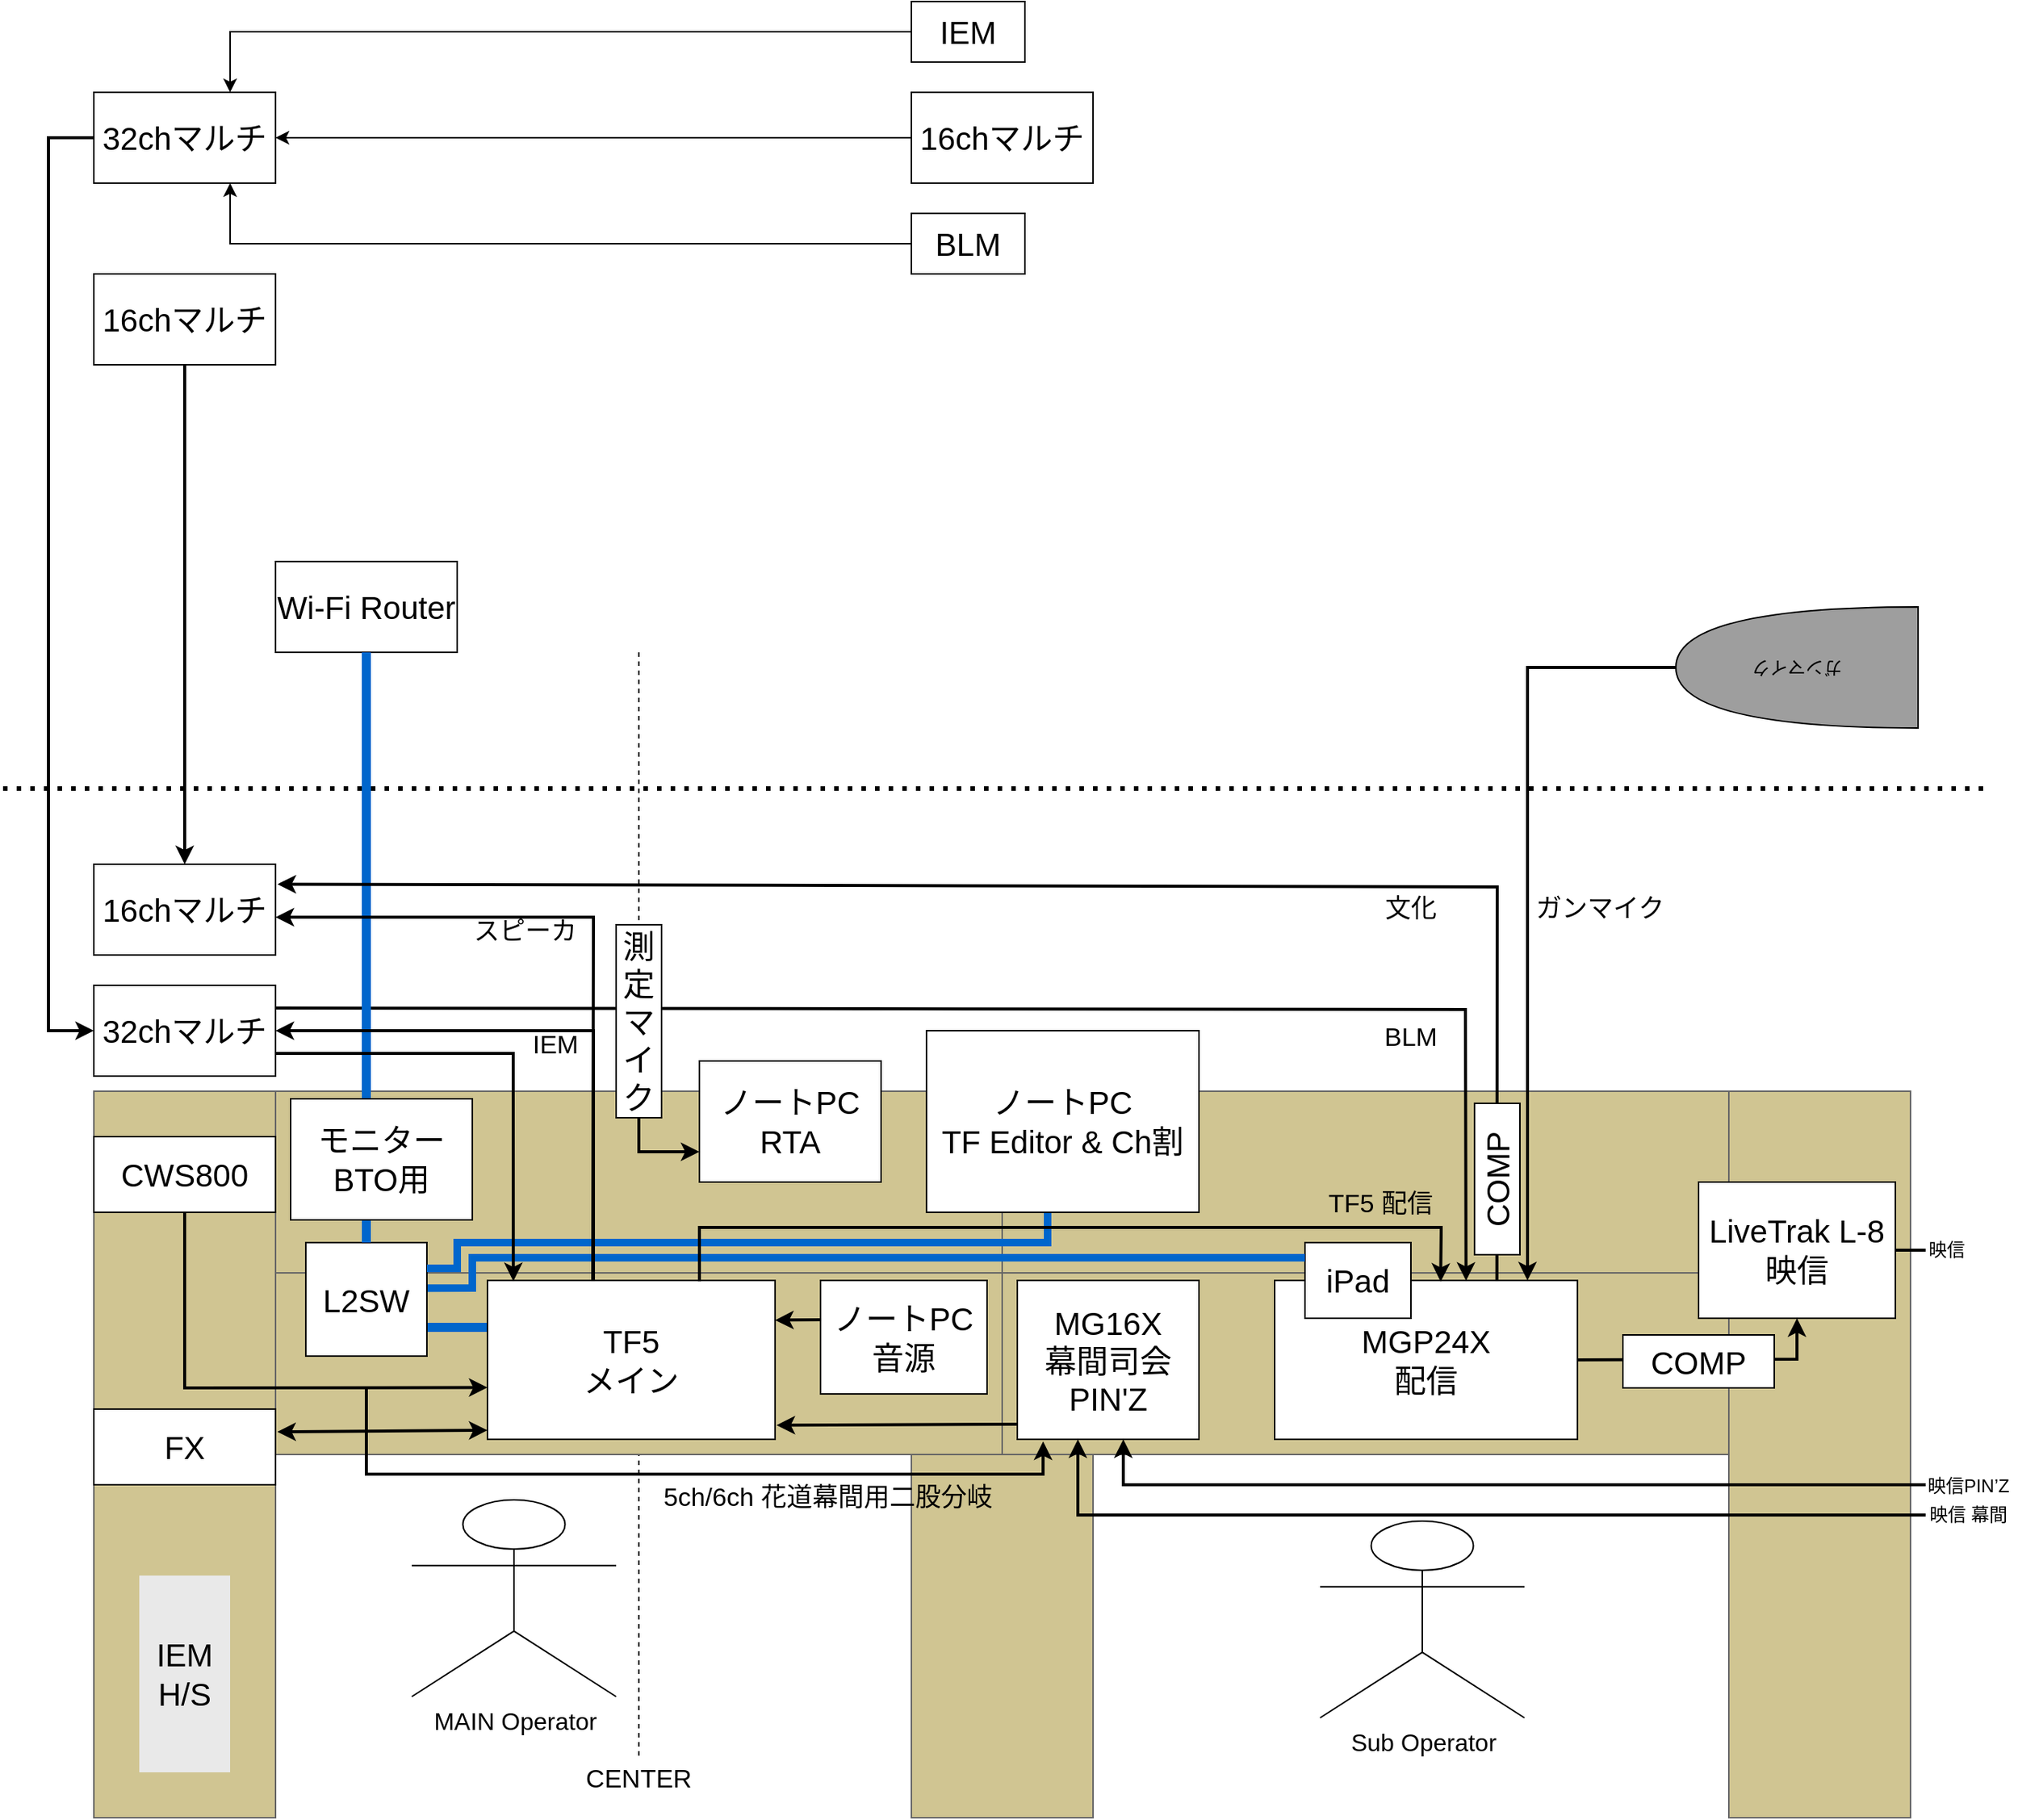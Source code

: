 <mxfile version="27.2.0">
  <diagram name="ページ1" id="uJLQbuFZ7j_eWbe-wUxK">
    <mxGraphModel dx="1747" dy="2171" grid="1" gridSize="10" guides="1" tooltips="1" connect="1" arrows="1" fold="1" page="1" pageScale="1" pageWidth="827" pageHeight="1169" math="0" shadow="0">
      <root>
        <mxCell id="0" />
        <mxCell id="1" parent="0" />
        <mxCell id="k81JDMy24xIKwbwBN7yX-11" value="" style="rounded=0;whiteSpace=wrap;html=1;rotation=-90;fillColor=#D0C592;fontColor=#333333;strokeColor=#666666;" vertex="1" parent="1">
          <mxGeometry x="440" y="380" width="480" height="120" as="geometry" />
        </mxCell>
        <mxCell id="7QV5RM0tw6dBP5alvUfI-29" value="" style="endArrow=none;html=1;rounded=0;dashed=1;" parent="1" edge="1">
          <mxGeometry width="50" height="50" relative="1" as="geometry">
            <mxPoint x="440" y="-90" as="sourcePoint" />
            <mxPoint x="440" y="640" as="targetPoint" />
          </mxGeometry>
        </mxCell>
        <mxCell id="7QV5RM0tw6dBP5alvUfI-16" value="" style="rounded=0;whiteSpace=wrap;html=1;rotation=-90;fillColor=#D0C592;fontColor=#333333;strokeColor=#666666;" parent="1" vertex="1">
          <mxGeometry x="-100" y="380" width="480" height="120" as="geometry" />
        </mxCell>
        <mxCell id="7QV5RM0tw6dBP5alvUfI-20" value="" style="rounded=0;whiteSpace=wrap;html=1;rotation=0;fillColor=#D0C592;fontColor=#333333;strokeColor=#666666;" parent="1" vertex="1">
          <mxGeometry x="200" y="200" width="480" height="120" as="geometry" />
        </mxCell>
        <mxCell id="7QV5RM0tw6dBP5alvUfI-21" value="" style="rounded=0;whiteSpace=wrap;html=1;rotation=0;fillColor=#D0C592;fontColor=#333333;strokeColor=#666666;" parent="1" vertex="1">
          <mxGeometry x="200" y="320" width="480" height="120" as="geometry" />
        </mxCell>
        <mxCell id="7QV5RM0tw6dBP5alvUfI-22" value="" style="rounded=0;whiteSpace=wrap;html=1;rotation=0;fillColor=#D0C592;fontColor=#333333;strokeColor=#666666;" parent="1" vertex="1">
          <mxGeometry x="680" y="200" width="480" height="120" as="geometry" />
        </mxCell>
        <mxCell id="7QV5RM0tw6dBP5alvUfI-23" value="" style="rounded=0;whiteSpace=wrap;html=1;rotation=0;fillColor=#D0C592;fontColor=#333333;strokeColor=#666666;" parent="1" vertex="1">
          <mxGeometry x="680" y="320" width="480" height="120" as="geometry" />
        </mxCell>
        <mxCell id="7QV5RM0tw6dBP5alvUfI-24" value="" style="rounded=0;whiteSpace=wrap;html=1;rotation=-90;fillColor=#D0C592;fontColor=#333333;strokeColor=#666666;" parent="1" vertex="1">
          <mxGeometry x="980" y="380" width="480" height="120" as="geometry" />
        </mxCell>
        <mxCell id="7QV5RM0tw6dBP5alvUfI-26" value="&lt;span style=&quot;font-size: 21px;&quot;&gt;MGP24X&lt;/span&gt;&lt;div&gt;&lt;span style=&quot;font-size: 21px;&quot;&gt;配信&lt;/span&gt;&lt;/div&gt;" style="rounded=0;whiteSpace=wrap;html=1;" parent="1" vertex="1">
          <mxGeometry x="860" y="325" width="200" height="105" as="geometry" />
        </mxCell>
        <mxCell id="7QV5RM0tw6dBP5alvUfI-27" value="&lt;span style=&quot;font-size: 21px;&quot;&gt;LiveTrak L-8&lt;/span&gt;&lt;div&gt;&lt;span style=&quot;font-size: 21px;&quot;&gt;映信&lt;/span&gt;&lt;/div&gt;" style="rounded=0;whiteSpace=wrap;html=1;" parent="1" vertex="1">
          <mxGeometry x="1140" y="260" width="130" height="90" as="geometry" />
        </mxCell>
        <mxCell id="7QV5RM0tw6dBP5alvUfI-28" value="&lt;span style=&quot;font-size: 21px;&quot;&gt;MG16X&lt;/span&gt;&lt;div&gt;&lt;span style=&quot;font-size: 21px;&quot;&gt;幕間司会PIN&#39;Z&lt;/span&gt;&lt;/div&gt;" style="rounded=0;whiteSpace=wrap;html=1;" parent="1" vertex="1">
          <mxGeometry x="690" y="325" width="120" height="105" as="geometry" />
        </mxCell>
        <mxCell id="5Y9IuRbjR0Gg4in4yKaj-1" value="&lt;span style=&quot;font-size: 21px;&quot;&gt;32chマルチ&lt;/span&gt;" style="rounded=0;whiteSpace=wrap;html=1;" parent="1" vertex="1">
          <mxGeometry x="80" y="130" width="120" height="60" as="geometry" />
        </mxCell>
        <mxCell id="5Y9IuRbjR0Gg4in4yKaj-2" value="&lt;span style=&quot;font-size: 21px;&quot;&gt;CWS800&lt;/span&gt;" style="rounded=0;whiteSpace=wrap;html=1;" parent="1" vertex="1">
          <mxGeometry x="80" y="230" width="120" height="50" as="geometry" />
        </mxCell>
        <mxCell id="5Y9IuRbjR0Gg4in4yKaj-6" value="&lt;span style=&quot;font-size: 21px;&quot;&gt;ノートPC&lt;/span&gt;&lt;div&gt;&lt;span style=&quot;font-size: 21px;&quot;&gt;RTA&lt;/span&gt;&lt;/div&gt;" style="rounded=0;whiteSpace=wrap;html=1;" parent="1" vertex="1">
          <mxGeometry x="480" y="180" width="120" height="80" as="geometry" />
        </mxCell>
        <mxCell id="5Y9IuRbjR0Gg4in4yKaj-9" value="&lt;span style=&quot;font-size: 21px;&quot;&gt;Wi-Fi Router&lt;/span&gt;" style="rounded=0;whiteSpace=wrap;html=1;" parent="1" vertex="1">
          <mxGeometry x="200" y="-150" width="120" height="60" as="geometry" />
        </mxCell>
        <mxCell id="5Y9IuRbjR0Gg4in4yKaj-12" value="" style="endArrow=classic;html=1;rounded=0;strokeWidth=2;" parent="1" edge="1">
          <mxGeometry width="50" height="50" relative="1" as="geometry">
            <mxPoint x="1290" y="460" as="sourcePoint" />
            <mxPoint x="760" y="430" as="targetPoint" />
            <Array as="points">
              <mxPoint x="760" y="460" />
            </Array>
          </mxGeometry>
        </mxCell>
        <mxCell id="5Y9IuRbjR0Gg4in4yKaj-13" value="" style="endArrow=classic;html=1;rounded=0;strokeWidth=2;" parent="1" edge="1">
          <mxGeometry width="50" height="50" relative="1" as="geometry">
            <mxPoint x="1290" y="480" as="sourcePoint" />
            <mxPoint x="730" y="430" as="targetPoint" />
            <Array as="points">
              <mxPoint x="730" y="480" />
            </Array>
          </mxGeometry>
        </mxCell>
        <mxCell id="5Y9IuRbjR0Gg4in4yKaj-14" value="&lt;span style=&quot;font-size: 21px;&quot;&gt;ノートPC&lt;/span&gt;&lt;div&gt;&lt;span style=&quot;font-size: 21px;&quot;&gt;音源&lt;/span&gt;&lt;/div&gt;" style="rounded=0;whiteSpace=wrap;html=1;" parent="1" vertex="1">
          <mxGeometry x="560" y="325" width="110" height="75" as="geometry" />
        </mxCell>
        <mxCell id="5Y9IuRbjR0Gg4in4yKaj-15" value="" style="endArrow=classic;html=1;rounded=0;entryX=1;entryY=0.25;entryDx=0;entryDy=0;strokeWidth=2;" parent="1" target="7QV5RM0tw6dBP5alvUfI-25" edge="1">
          <mxGeometry width="50" height="50" relative="1" as="geometry">
            <mxPoint x="560" y="351" as="sourcePoint" />
            <mxPoint x="730" y="330" as="targetPoint" />
          </mxGeometry>
        </mxCell>
        <mxCell id="5Y9IuRbjR0Gg4in4yKaj-16" value="" style="endArrow=classic;html=1;rounded=0;exitX=0.004;exitY=0.905;exitDx=0;exitDy=0;exitPerimeter=0;entryX=1.005;entryY=0.911;entryDx=0;entryDy=0;entryPerimeter=0;strokeWidth=2;" parent="1" source="7QV5RM0tw6dBP5alvUfI-28" target="7QV5RM0tw6dBP5alvUfI-25" edge="1">
          <mxGeometry width="50" height="50" relative="1" as="geometry">
            <mxPoint x="600" y="380" as="sourcePoint" />
            <mxPoint x="650" y="330" as="targetPoint" />
          </mxGeometry>
        </mxCell>
        <mxCell id="5Y9IuRbjR0Gg4in4yKaj-17" value="" style="endArrow=none;html=1;rounded=0;exitX=0;exitY=0.75;exitDx=0;exitDy=0;entryX=0.5;entryY=1;entryDx=0;entryDy=0;startArrow=classic;startFill=1;endFill=0;strokeWidth=2;" parent="1" source="5Y9IuRbjR0Gg4in4yKaj-6" target="5Y9IuRbjR0Gg4in4yKaj-11" edge="1">
          <mxGeometry width="50" height="50" relative="1" as="geometry">
            <mxPoint x="640" y="160" as="sourcePoint" />
            <mxPoint x="590" y="140" as="targetPoint" />
            <Array as="points">
              <mxPoint x="440" y="240" />
            </Array>
          </mxGeometry>
        </mxCell>
        <mxCell id="5Y9IuRbjR0Gg4in4yKaj-19" value="&lt;span style=&quot;font-size: 21px;&quot;&gt;iPad&lt;/span&gt;" style="rounded=0;whiteSpace=wrap;html=1;" parent="1" vertex="1">
          <mxGeometry x="880" y="300" width="70" height="50" as="geometry" />
        </mxCell>
        <mxCell id="5Y9IuRbjR0Gg4in4yKaj-20" value="" style="endArrow=none;html=1;rounded=0;exitX=0.968;exitY=0.402;exitDx=0;exitDy=0;strokeColor=#0066CC;strokeWidth=5;exitPerimeter=0;" parent="1" source="5Y9IuRbjR0Gg4in4yKaj-3" edge="1">
          <mxGeometry width="50" height="50" relative="1" as="geometry">
            <mxPoint x="300" y="320" as="sourcePoint" />
            <mxPoint x="880" y="310" as="targetPoint" />
            <Array as="points">
              <mxPoint x="330" y="330" />
              <mxPoint x="330" y="310" />
              <mxPoint x="720" y="310" />
            </Array>
          </mxGeometry>
        </mxCell>
        <mxCell id="5Y9IuRbjR0Gg4in4yKaj-22" value="" style="endArrow=none;html=1;rounded=0;exitX=0.982;exitY=0.747;exitDx=0;exitDy=0;entryX=0.01;entryY=0.295;entryDx=0;entryDy=0;entryPerimeter=0;strokeColor=#0066CC;strokeWidth=6;exitPerimeter=0;" parent="1" source="5Y9IuRbjR0Gg4in4yKaj-3" target="7QV5RM0tw6dBP5alvUfI-25" edge="1">
          <mxGeometry width="50" height="50" relative="1" as="geometry">
            <mxPoint x="410" y="330" as="sourcePoint" />
            <mxPoint x="460" y="280" as="targetPoint" />
          </mxGeometry>
        </mxCell>
        <mxCell id="7QV5RM0tw6dBP5alvUfI-25" value="&lt;font style=&quot;font-size: 21px;&quot;&gt;TF5&lt;/font&gt;&lt;div&gt;&lt;font style=&quot;font-size: 21px;&quot;&gt;メイン&lt;/font&gt;&lt;/div&gt;" style="rounded=0;whiteSpace=wrap;html=1;" parent="1" vertex="1">
          <mxGeometry x="340" y="325" width="190" height="105" as="geometry" />
        </mxCell>
        <mxCell id="5Y9IuRbjR0Gg4in4yKaj-3" value="&lt;span style=&quot;font-size: 21px;&quot;&gt;L2SW&lt;/span&gt;" style="rounded=0;whiteSpace=wrap;html=1;" parent="1" vertex="1">
          <mxGeometry x="220" y="300" width="80" height="75" as="geometry" />
        </mxCell>
        <mxCell id="5Y9IuRbjR0Gg4in4yKaj-23" value="" style="endArrow=none;html=1;rounded=0;exitX=0.99;exitY=0.478;exitDx=0;exitDy=0;strokeColor=#0066CC;strokeWidth=5;exitPerimeter=0;" parent="1" edge="1">
          <mxGeometry width="50" height="50" relative="1" as="geometry">
            <mxPoint x="300" y="317" as="sourcePoint" />
            <mxPoint x="710" y="280" as="targetPoint" />
            <Array as="points">
              <mxPoint x="320" y="317" />
              <mxPoint x="320" y="300" />
              <mxPoint x="710" y="300" />
            </Array>
          </mxGeometry>
        </mxCell>
        <mxCell id="5Y9IuRbjR0Gg4in4yKaj-5" value="&lt;span style=&quot;font-size: 21px;&quot;&gt;ノートPC&lt;/span&gt;&lt;div&gt;&lt;span style=&quot;font-size: 21px;&quot;&gt;TF Editor &amp;amp; Ch割&lt;/span&gt;&lt;/div&gt;" style="rounded=0;whiteSpace=wrap;html=1;" parent="1" vertex="1">
          <mxGeometry x="630" y="160" width="180" height="120" as="geometry" />
        </mxCell>
        <mxCell id="5Y9IuRbjR0Gg4in4yKaj-24" value="" style="endArrow=classic;html=1;rounded=0;exitX=1;exitY=0.5;exitDx=0;exitDy=0;entryX=0.5;entryY=1;entryDx=0;entryDy=0;strokeWidth=2;" parent="1" source="7QV5RM0tw6dBP5alvUfI-26" target="7QV5RM0tw6dBP5alvUfI-27" edge="1">
          <mxGeometry width="50" height="50" relative="1" as="geometry">
            <mxPoint x="1000" y="360" as="sourcePoint" />
            <mxPoint x="1050" y="310" as="targetPoint" />
            <Array as="points">
              <mxPoint x="1205" y="377" />
            </Array>
          </mxGeometry>
        </mxCell>
        <mxCell id="5Y9IuRbjR0Gg4in4yKaj-25" value="" style="endArrow=classic;html=1;rounded=0;exitX=1;exitY=0.25;exitDx=0;exitDy=0;entryX=0.632;entryY=0.002;entryDx=0;entryDy=0;entryPerimeter=0;strokeWidth=2;" parent="1" source="5Y9IuRbjR0Gg4in4yKaj-1" target="7QV5RM0tw6dBP5alvUfI-26" edge="1">
          <mxGeometry width="50" height="50" relative="1" as="geometry">
            <mxPoint x="220" y="145.63" as="sourcePoint" />
            <mxPoint x="1000.2" y="325.0" as="targetPoint" />
            <Array as="points">
              <mxPoint x="986" y="146" />
            </Array>
          </mxGeometry>
        </mxCell>
        <mxCell id="5Y9IuRbjR0Gg4in4yKaj-11" value="&lt;span style=&quot;font-size: 21px;&quot;&gt;測&lt;/span&gt;&lt;div&gt;&lt;span style=&quot;font-size: 21px;&quot;&gt;定&lt;/span&gt;&lt;/div&gt;&lt;div&gt;&lt;span style=&quot;font-size: 21px;&quot;&gt;マ&lt;/span&gt;&lt;/div&gt;&lt;div&gt;&lt;span style=&quot;font-size: 21px;&quot;&gt;イ&lt;/span&gt;&lt;/div&gt;&lt;div&gt;&lt;span style=&quot;font-size: 21px;&quot;&gt;ク&lt;/span&gt;&lt;/div&gt;" style="rounded=0;whiteSpace=wrap;html=1;" parent="1" vertex="1">
          <mxGeometry x="425" y="90" width="30" height="127.5" as="geometry" />
        </mxCell>
        <mxCell id="5Y9IuRbjR0Gg4in4yKaj-26" value="" style="endArrow=classic;html=1;rounded=0;entryX=0.893;entryY=-0.004;entryDx=0;entryDy=0;entryPerimeter=0;strokeWidth=2;" parent="1" edge="1">
          <mxGeometry width="50" height="50" relative="1" as="geometry">
            <mxPoint x="1132" y="-80" as="sourcePoint" />
            <mxPoint x="1027" y="325.0" as="targetPoint" />
            <Array as="points">
              <mxPoint x="1027" y="-80" />
            </Array>
          </mxGeometry>
        </mxCell>
        <mxCell id="5Y9IuRbjR0Gg4in4yKaj-27" value="" style="endArrow=classic;html=1;rounded=0;exitX=0.737;exitY=0.006;exitDx=0;exitDy=0;entryX=0.548;entryY=0.008;entryDx=0;entryDy=0;entryPerimeter=0;exitPerimeter=0;strokeWidth=2;" parent="1" source="7QV5RM0tw6dBP5alvUfI-25" target="7QV5RM0tw6dBP5alvUfI-26" edge="1">
          <mxGeometry width="50" height="50" relative="1" as="geometry">
            <mxPoint x="620" y="380" as="sourcePoint" />
            <mxPoint x="930" y="120" as="targetPoint" />
            <Array as="points">
              <mxPoint x="480" y="290" />
              <mxPoint x="970" y="290" />
            </Array>
          </mxGeometry>
        </mxCell>
        <mxCell id="5Y9IuRbjR0Gg4in4yKaj-28" value="&lt;span style=&quot;font-size: 21px;&quot;&gt;16chマルチ&lt;/span&gt;" style="rounded=0;whiteSpace=wrap;html=1;" parent="1" vertex="1">
          <mxGeometry x="80" y="50" width="120" height="60" as="geometry" />
        </mxCell>
        <mxCell id="5Y9IuRbjR0Gg4in4yKaj-29" value="" style="endArrow=none;html=1;rounded=0;exitX=0.5;exitY=0;exitDx=0;exitDy=0;strokeColor=#0066CC;strokeWidth=6;entryX=0.5;entryY=1;entryDx=0;entryDy=0;" parent="1" source="5Y9IuRbjR0Gg4in4yKaj-3" target="5Y9IuRbjR0Gg4in4yKaj-9" edge="1">
          <mxGeometry width="50" height="50" relative="1" as="geometry">
            <mxPoint x="240" y="160" as="sourcePoint" />
            <mxPoint x="260" y="-80" as="targetPoint" />
          </mxGeometry>
        </mxCell>
        <mxCell id="5Y9IuRbjR0Gg4in4yKaj-4" value="&lt;span style=&quot;font-size: 21px;&quot;&gt;モニター&lt;/span&gt;&lt;div&gt;&lt;span style=&quot;font-size: 21px;&quot;&gt;BTO用&lt;/span&gt;&lt;/div&gt;" style="rounded=0;whiteSpace=wrap;html=1;" parent="1" vertex="1">
          <mxGeometry x="210" y="205" width="120" height="80" as="geometry" />
        </mxCell>
        <mxCell id="5Y9IuRbjR0Gg4in4yKaj-30" value="" style="endArrow=classic;html=1;rounded=0;exitX=1;exitY=0.75;exitDx=0;exitDy=0;entryX=0.09;entryY=0.005;entryDx=0;entryDy=0;entryPerimeter=0;strokeWidth=2;" parent="1" source="5Y9IuRbjR0Gg4in4yKaj-1" target="7QV5RM0tw6dBP5alvUfI-25" edge="1">
          <mxGeometry width="50" height="50" relative="1" as="geometry">
            <mxPoint x="420" y="270" as="sourcePoint" />
            <mxPoint x="390" y="180" as="targetPoint" />
            <Array as="points">
              <mxPoint x="357" y="175" />
            </Array>
          </mxGeometry>
        </mxCell>
        <mxCell id="5Y9IuRbjR0Gg4in4yKaj-31" value="" style="endArrow=none;html=1;rounded=0;exitX=1;exitY=0.75;exitDx=0;exitDy=0;entryX=0.366;entryY=0.001;entryDx=0;entryDy=0;entryPerimeter=0;startArrow=classic;startFill=1;endFill=0;strokeWidth=2;" parent="1" target="7QV5RM0tw6dBP5alvUfI-25" edge="1">
          <mxGeometry width="50" height="50" relative="1" as="geometry">
            <mxPoint x="200" y="85" as="sourcePoint" />
            <mxPoint x="390" y="235" as="targetPoint" />
            <Array as="points">
              <mxPoint x="410" y="85" />
            </Array>
          </mxGeometry>
        </mxCell>
        <mxCell id="5Y9IuRbjR0Gg4in4yKaj-32" value="" style="endArrow=none;html=1;rounded=0;exitX=1.011;exitY=0.22;exitDx=0;exitDy=0;entryX=0.714;entryY=-0.002;entryDx=0;entryDy=0;entryPerimeter=0;startArrow=classic;startFill=1;endFill=0;strokeWidth=2;exitPerimeter=0;" parent="1" edge="1" source="5Y9IuRbjR0Gg4in4yKaj-28">
          <mxGeometry width="50" height="50" relative="1" as="geometry">
            <mxPoint x="204" y="63.75" as="sourcePoint" />
            <mxPoint x="1006.8" y="324.79" as="targetPoint" />
            <Array as="points">
              <mxPoint x="1007" y="65" />
            </Array>
          </mxGeometry>
        </mxCell>
        <mxCell id="5Y9IuRbjR0Gg4in4yKaj-33" value="" style="endArrow=classic;html=1;rounded=0;entryX=0;entryY=0.75;entryDx=0;entryDy=0;strokeWidth=2;" parent="1" edge="1">
          <mxGeometry width="50" height="50" relative="1" as="geometry">
            <mxPoint x="140" y="280" as="sourcePoint" />
            <mxPoint x="340" y="395.75" as="targetPoint" />
            <Array as="points">
              <mxPoint x="140" y="396" />
            </Array>
          </mxGeometry>
        </mxCell>
        <mxCell id="5Y9IuRbjR0Gg4in4yKaj-34" value="&lt;font style=&quot;font-size: 21px;&quot;&gt;IEM&lt;br&gt;H/S&lt;/font&gt;" style="text;html=1;align=center;verticalAlign=middle;whiteSpace=wrap;rounded=0;fillColor=#E9E9E9;" parent="1" vertex="1">
          <mxGeometry x="110" y="520" width="60" height="130" as="geometry" />
        </mxCell>
        <mxCell id="5Y9IuRbjR0Gg4in4yKaj-35" value="映信PIN’Z&amp;nbsp;" style="text;html=1;align=center;verticalAlign=middle;whiteSpace=wrap;rounded=0;" parent="1" vertex="1">
          <mxGeometry x="1290" y="446" width="60" height="30" as="geometry" />
        </mxCell>
        <mxCell id="5Y9IuRbjR0Gg4in4yKaj-36" value="映信 幕間&amp;nbsp;" style="text;html=1;align=center;verticalAlign=middle;whiteSpace=wrap;rounded=0;" parent="1" vertex="1">
          <mxGeometry x="1290" y="465" width="60" height="30" as="geometry" />
        </mxCell>
        <mxCell id="5Y9IuRbjR0Gg4in4yKaj-37" value="" style="endArrow=none;html=1;rounded=0;exitX=1;exitY=0.5;exitDx=0;exitDy=0;strokeWidth=2;entryX=0;entryY=0.5;entryDx=0;entryDy=0;" parent="1" source="7QV5RM0tw6dBP5alvUfI-27" edge="1" target="5Y9IuRbjR0Gg4in4yKaj-38">
          <mxGeometry width="50" height="50" relative="1" as="geometry">
            <mxPoint x="1080" y="360" as="sourcePoint" />
            <mxPoint x="1290" y="275" as="targetPoint" />
          </mxGeometry>
        </mxCell>
        <mxCell id="5Y9IuRbjR0Gg4in4yKaj-38" value="映信" style="text;html=1;align=left;verticalAlign=middle;whiteSpace=wrap;rounded=0;" parent="1" vertex="1">
          <mxGeometry x="1290" y="290" width="60" height="30" as="geometry" />
        </mxCell>
        <mxCell id="k81JDMy24xIKwbwBN7yX-1" value="" style="endArrow=classic;html=1;rounded=0;entryX=0.142;entryY=1.013;entryDx=0;entryDy=0;entryPerimeter=0;strokeWidth=2;" edge="1" parent="1" target="7QV5RM0tw6dBP5alvUfI-28">
          <mxGeometry width="50" height="50" relative="1" as="geometry">
            <mxPoint x="260" y="396" as="sourcePoint" />
            <mxPoint x="707.16" y="424.05" as="targetPoint" />
            <Array as="points">
              <mxPoint x="260" y="453" />
              <mxPoint x="707" y="453" />
            </Array>
          </mxGeometry>
        </mxCell>
        <mxCell id="k81JDMy24xIKwbwBN7yX-2" value="BLM" style="text;html=1;align=center;verticalAlign=middle;whiteSpace=wrap;rounded=0;fontSize=17;" vertex="1" parent="1">
          <mxGeometry x="920" y="150" width="60" height="30" as="geometry" />
        </mxCell>
        <mxCell id="k81JDMy24xIKwbwBN7yX-4" value="文化" style="text;html=1;align=center;verticalAlign=middle;whiteSpace=wrap;rounded=0;fontSize=17;" vertex="1" parent="1">
          <mxGeometry x="920" y="65" width="60" height="30" as="geometry" />
        </mxCell>
        <mxCell id="k81JDMy24xIKwbwBN7yX-5" value="TF5 配信" style="text;html=1;align=center;verticalAlign=middle;whiteSpace=wrap;rounded=0;fontSize=17;" vertex="1" parent="1">
          <mxGeometry x="890" y="260" width="80" height="30" as="geometry" />
        </mxCell>
        <mxCell id="k81JDMy24xIKwbwBN7yX-6" value="ガンマイク" style="text;html=1;align=center;verticalAlign=middle;whiteSpace=wrap;rounded=0;fontSize=17;" vertex="1" parent="1">
          <mxGeometry x="1025" y="65" width="100" height="30" as="geometry" />
        </mxCell>
        <mxCell id="k81JDMy24xIKwbwBN7yX-7" value="スピーカ" style="text;html=1;align=center;verticalAlign=middle;whiteSpace=wrap;rounded=0;fontSize=17;" vertex="1" parent="1">
          <mxGeometry x="300" y="80" width="130" height="30" as="geometry" />
        </mxCell>
        <mxCell id="k81JDMy24xIKwbwBN7yX-8" value="5ch/6ch 花道幕間用二股分岐" style="text;html=1;align=center;verticalAlign=middle;whiteSpace=wrap;rounded=0;fontSize=17;" vertex="1" parent="1">
          <mxGeometry x="455" y="454" width="220" height="30" as="geometry" />
        </mxCell>
        <mxCell id="k81JDMy24xIKwbwBN7yX-10" value="CENTER" style="text;html=1;align=center;verticalAlign=middle;whiteSpace=wrap;rounded=0;fontSize=17;" vertex="1" parent="1">
          <mxGeometry x="410" y="640" width="60" height="30" as="geometry" />
        </mxCell>
        <mxCell id="k81JDMy24xIKwbwBN7yX-12" value="&lt;span style=&quot;font-size: 21px;&quot;&gt;COMP&lt;/span&gt;" style="rounded=0;whiteSpace=wrap;html=1;" vertex="1" parent="1">
          <mxGeometry x="1090" y="361" width="100" height="35" as="geometry" />
        </mxCell>
        <mxCell id="k81JDMy24xIKwbwBN7yX-13" value="&lt;span style=&quot;font-size: 21px;&quot;&gt;COMP&lt;/span&gt;" style="rounded=0;whiteSpace=wrap;html=1;rotation=-90;" vertex="1" parent="1">
          <mxGeometry x="957" y="243" width="100" height="30" as="geometry" />
        </mxCell>
        <mxCell id="5Y9IuRbjR0Gg4in4yKaj-8" value="ガンマイク" style="shape=or;whiteSpace=wrap;html=1;rotation=-180;fillColor=#9E9E9E;" parent="1" vertex="1">
          <mxGeometry x="1125" y="-120" width="160" height="80" as="geometry" />
        </mxCell>
        <mxCell id="k81JDMy24xIKwbwBN7yX-14" value="&lt;span style=&quot;font-size: 21px;&quot;&gt;FX&lt;/span&gt;" style="rounded=0;whiteSpace=wrap;html=1;" vertex="1" parent="1">
          <mxGeometry x="80" y="410" width="120" height="50" as="geometry" />
        </mxCell>
        <mxCell id="k81JDMy24xIKwbwBN7yX-15" value="" style="endArrow=classic;html=1;rounded=0;exitX=1.01;exitY=0.301;exitDx=0;exitDy=0;entryX=0;entryY=1;entryDx=0;entryDy=0;strokeWidth=2;startArrow=classic;startFill=1;exitPerimeter=0;" edge="1" parent="1" source="k81JDMy24xIKwbwBN7yX-14">
          <mxGeometry width="50" height="50" relative="1" as="geometry">
            <mxPoint x="201.08" y="424" as="sourcePoint" />
            <mxPoint x="340" y="424" as="targetPoint" />
          </mxGeometry>
        </mxCell>
        <mxCell id="k81JDMy24xIKwbwBN7yX-16" value="&lt;span style=&quot;font-size: 21px;&quot;&gt;16chマルチ&lt;/span&gt;" style="rounded=0;whiteSpace=wrap;html=1;" vertex="1" parent="1">
          <mxGeometry x="80" y="-340" width="120" height="60" as="geometry" />
        </mxCell>
        <mxCell id="k81JDMy24xIKwbwBN7yX-17" value="&lt;span style=&quot;font-size: 21px;&quot;&gt;32chマルチ&lt;/span&gt;" style="rounded=0;whiteSpace=wrap;html=1;" vertex="1" parent="1">
          <mxGeometry x="80" y="-460" width="120" height="60" as="geometry" />
        </mxCell>
        <mxCell id="k81JDMy24xIKwbwBN7yX-18" value="&lt;span style=&quot;font-size: 21px;&quot;&gt;16chマルチ&lt;/span&gt;" style="rounded=0;whiteSpace=wrap;html=1;" vertex="1" parent="1">
          <mxGeometry x="620" y="-460" width="120" height="60" as="geometry" />
        </mxCell>
        <mxCell id="k81JDMy24xIKwbwBN7yX-19" value="" style="endArrow=none;html=1;rounded=0;exitX=1;exitY=0.5;exitDx=0;exitDy=0;entryX=0;entryY=0.5;entryDx=0;entryDy=0;endFill=0;startArrow=classic;startFill=1;" edge="1" parent="1" source="k81JDMy24xIKwbwBN7yX-17" target="k81JDMy24xIKwbwBN7yX-18">
          <mxGeometry width="50" height="50" relative="1" as="geometry">
            <mxPoint x="910" y="-110" as="sourcePoint" />
            <mxPoint x="960" y="-160" as="targetPoint" />
          </mxGeometry>
        </mxCell>
        <mxCell id="k81JDMy24xIKwbwBN7yX-20" value="" style="endArrow=classic;html=1;rounded=0;exitX=0;exitY=0.5;exitDx=0;exitDy=0;entryX=0;entryY=0.5;entryDx=0;entryDy=0;strokeWidth=2;" edge="1" parent="1" source="k81JDMy24xIKwbwBN7yX-17" target="5Y9IuRbjR0Gg4in4yKaj-1">
          <mxGeometry width="50" height="50" relative="1" as="geometry">
            <mxPoint x="740" y="-260" as="sourcePoint" />
            <mxPoint x="50" y="170" as="targetPoint" />
            <Array as="points">
              <mxPoint x="50" y="-430" />
              <mxPoint x="50" y="160" />
            </Array>
          </mxGeometry>
        </mxCell>
        <mxCell id="k81JDMy24xIKwbwBN7yX-21" value="" style="endArrow=classic;html=1;rounded=0;exitX=0.5;exitY=1;exitDx=0;exitDy=0;entryX=0.5;entryY=0;entryDx=0;entryDy=0;strokeWidth=2;" edge="1" parent="1" source="k81JDMy24xIKwbwBN7yX-16" target="5Y9IuRbjR0Gg4in4yKaj-28">
          <mxGeometry width="50" height="50" relative="1" as="geometry">
            <mxPoint x="520" y="-220" as="sourcePoint" />
            <mxPoint x="570" y="-270" as="targetPoint" />
          </mxGeometry>
        </mxCell>
        <mxCell id="k81JDMy24xIKwbwBN7yX-26" style="edgeStyle=orthogonalEdgeStyle;rounded=0;orthogonalLoop=1;jettySize=auto;html=1;exitX=0;exitY=0.5;exitDx=0;exitDy=0;entryX=0.75;entryY=0;entryDx=0;entryDy=0;" edge="1" parent="1" source="k81JDMy24xIKwbwBN7yX-22" target="k81JDMy24xIKwbwBN7yX-17">
          <mxGeometry relative="1" as="geometry" />
        </mxCell>
        <mxCell id="k81JDMy24xIKwbwBN7yX-22" value="&lt;span style=&quot;font-size: 21px;&quot;&gt;IEM&lt;/span&gt;" style="rounded=0;whiteSpace=wrap;html=1;" vertex="1" parent="1">
          <mxGeometry x="620" y="-520" width="75" height="40" as="geometry" />
        </mxCell>
        <mxCell id="k81JDMy24xIKwbwBN7yX-24" value="" style="endArrow=none;html=1;rounded=0;dashed=1;dashPattern=1 2;strokeWidth=3;" edge="1" parent="1">
          <mxGeometry width="50" height="50" relative="1" as="geometry">
            <mxPoint x="20" as="sourcePoint" />
            <mxPoint x="1330" as="targetPoint" />
          </mxGeometry>
        </mxCell>
        <mxCell id="k81JDMy24xIKwbwBN7yX-29" style="edgeStyle=orthogonalEdgeStyle;rounded=0;orthogonalLoop=1;jettySize=auto;html=1;exitX=0;exitY=0.5;exitDx=0;exitDy=0;entryX=0.75;entryY=1;entryDx=0;entryDy=0;" edge="1" parent="1" source="k81JDMy24xIKwbwBN7yX-27" target="k81JDMy24xIKwbwBN7yX-17">
          <mxGeometry relative="1" as="geometry" />
        </mxCell>
        <mxCell id="k81JDMy24xIKwbwBN7yX-27" value="&lt;span style=&quot;font-size: 21px;&quot;&gt;BLM&lt;/span&gt;" style="rounded=0;whiteSpace=wrap;html=1;" vertex="1" parent="1">
          <mxGeometry x="620" y="-380" width="75" height="40" as="geometry" />
        </mxCell>
        <mxCell id="k81JDMy24xIKwbwBN7yX-30" value="" style="endArrow=none;html=1;rounded=0;exitX=1;exitY=0.5;exitDx=0;exitDy=0;entryX=0.366;entryY=0.001;entryDx=0;entryDy=0;entryPerimeter=0;startArrow=classic;startFill=1;endFill=0;strokeWidth=2;" edge="1" parent="1" source="5Y9IuRbjR0Gg4in4yKaj-1">
          <mxGeometry width="50" height="50" relative="1" as="geometry">
            <mxPoint x="200" y="85" as="sourcePoint" />
            <mxPoint x="410" y="325" as="targetPoint" />
            <Array as="points">
              <mxPoint x="410" y="160" />
            </Array>
          </mxGeometry>
        </mxCell>
        <mxCell id="k81JDMy24xIKwbwBN7yX-31" value="IEM" style="text;html=1;align=center;verticalAlign=middle;whiteSpace=wrap;rounded=0;fontSize=17;" vertex="1" parent="1">
          <mxGeometry x="320" y="155" width="130" height="30" as="geometry" />
        </mxCell>
        <mxCell id="k81JDMy24xIKwbwBN7yX-33" value="MAIN Operator" style="shape=umlActor;verticalLabelPosition=bottom;verticalAlign=top;html=1;outlineConnect=0;fontSize=16;" vertex="1" parent="1">
          <mxGeometry x="290" y="470" width="135" height="130" as="geometry" />
        </mxCell>
        <mxCell id="k81JDMy24xIKwbwBN7yX-36" value="Sub Operator" style="shape=umlActor;verticalLabelPosition=bottom;verticalAlign=top;html=1;outlineConnect=0;fontSize=16;" vertex="1" parent="1">
          <mxGeometry x="890" y="484" width="135" height="130" as="geometry" />
        </mxCell>
      </root>
    </mxGraphModel>
  </diagram>
</mxfile>
